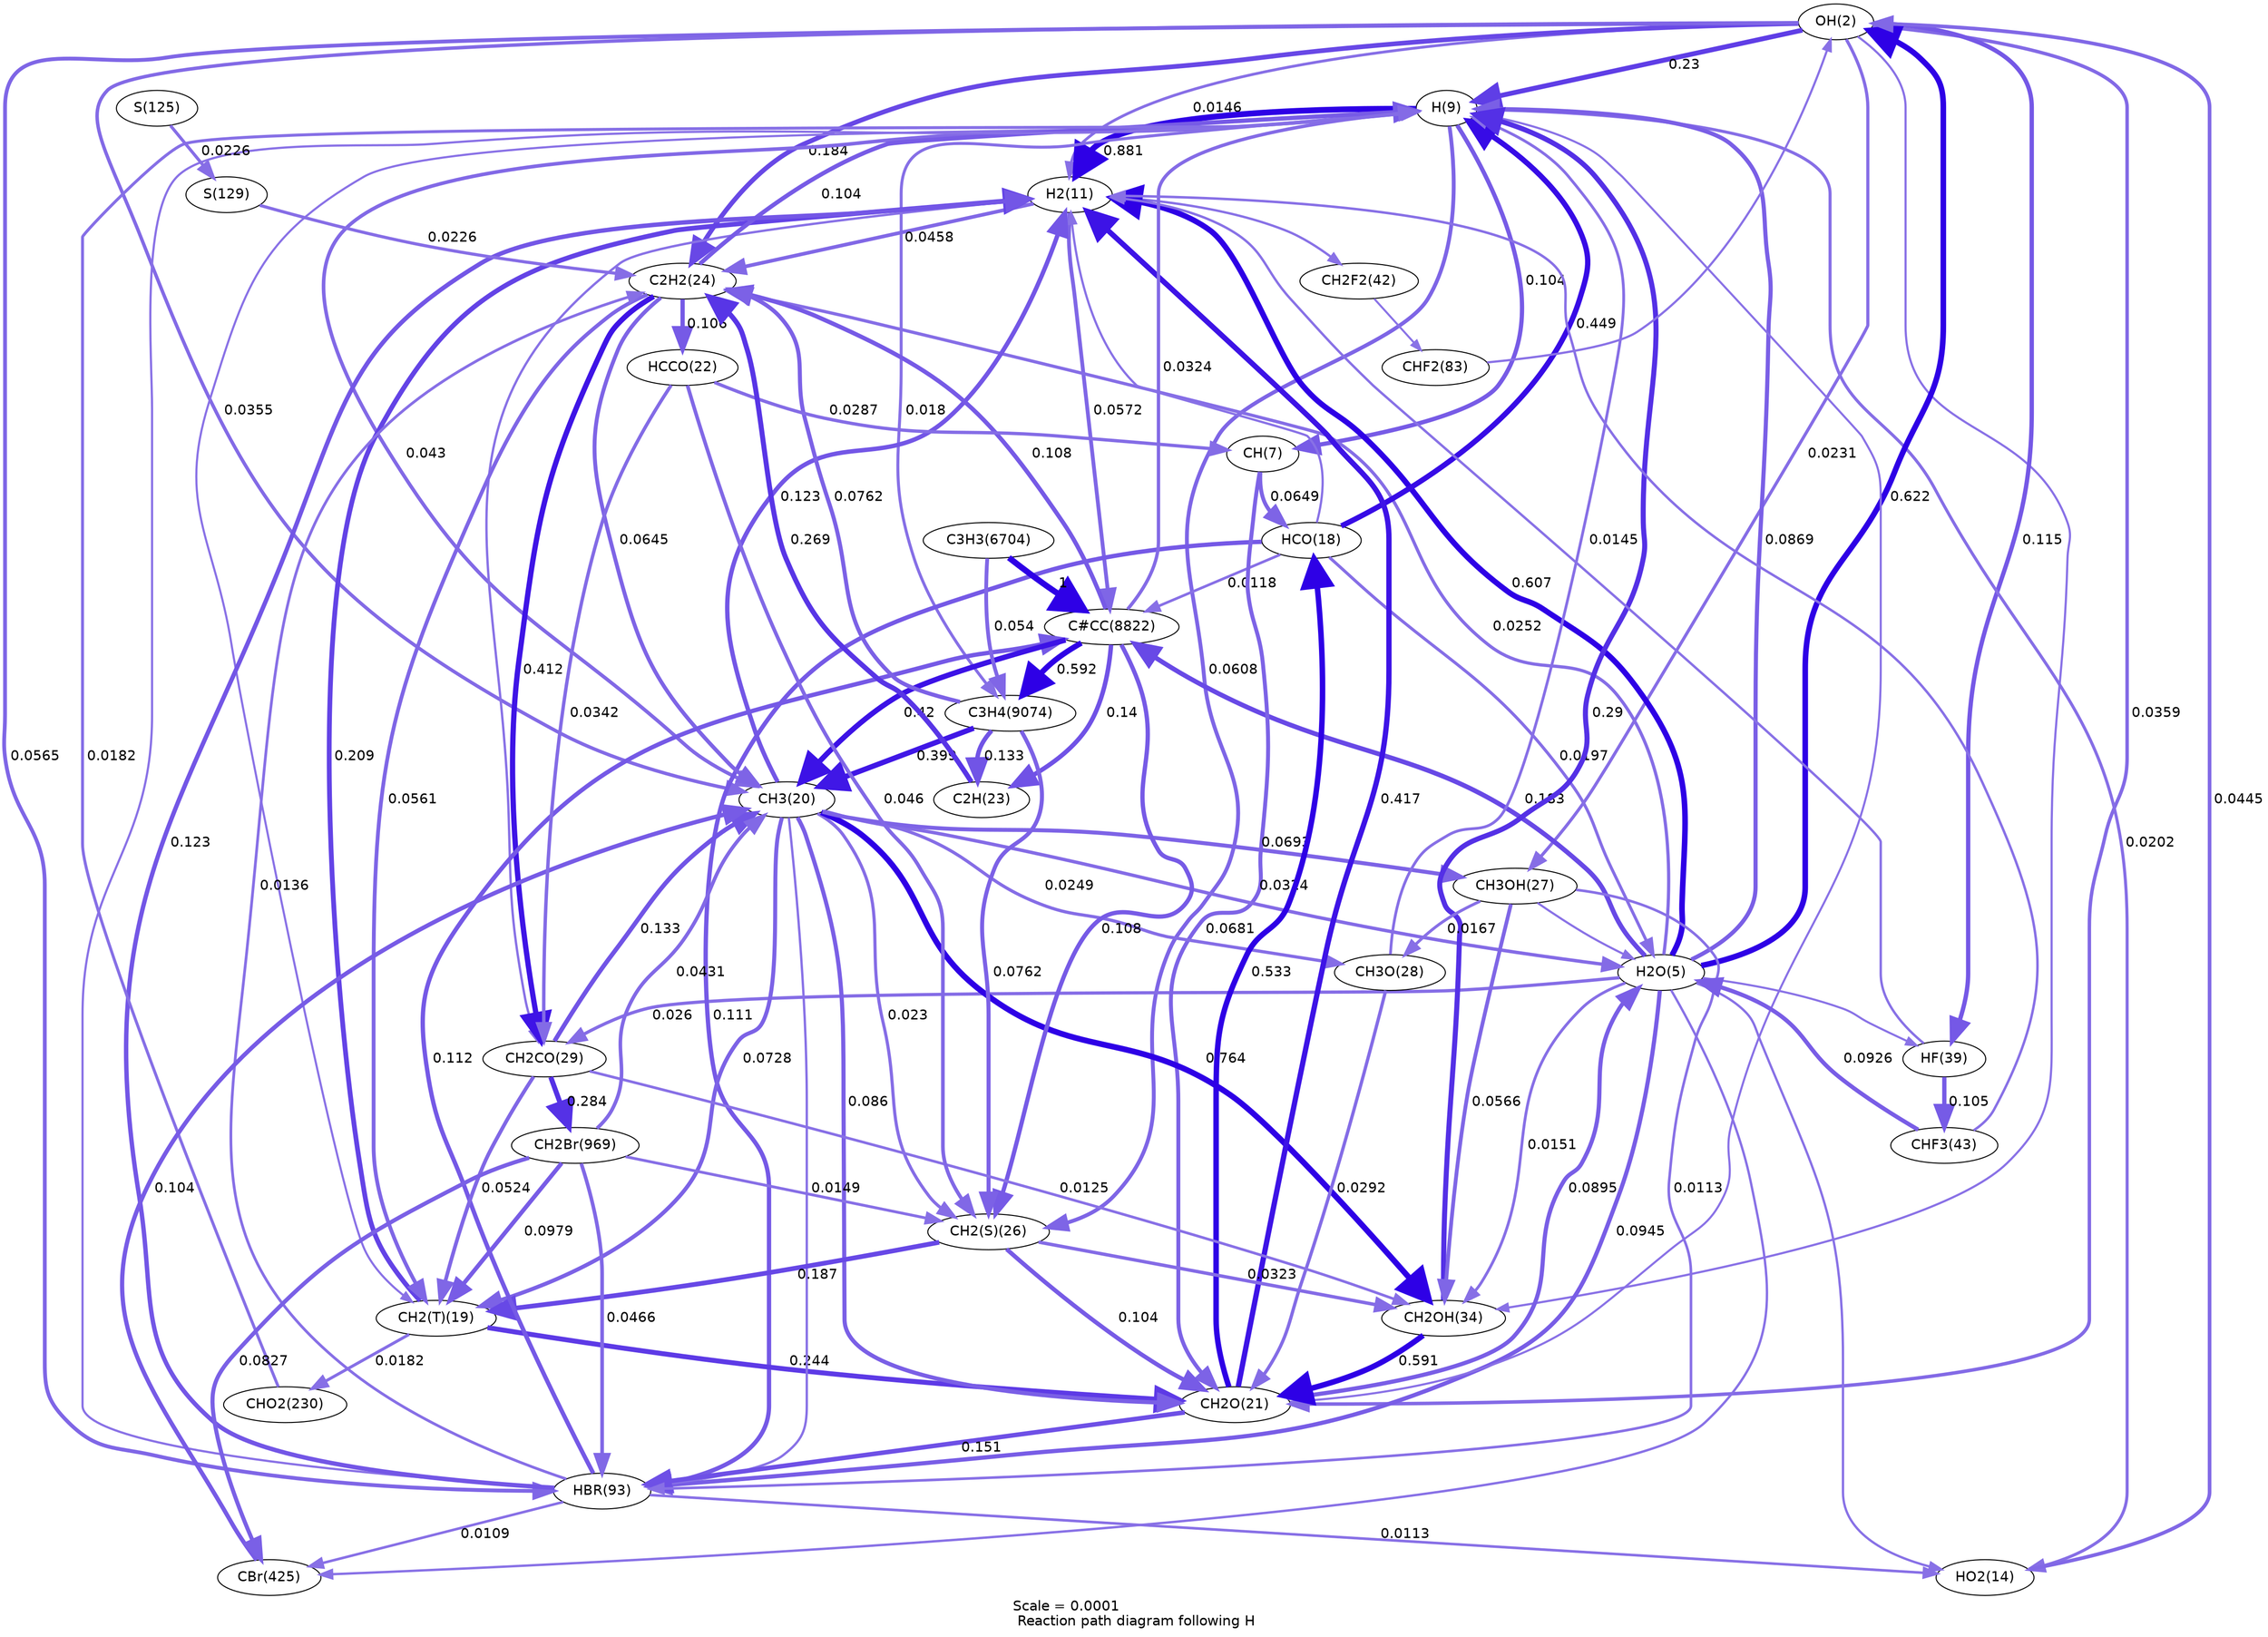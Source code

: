 digraph reaction_paths {
center=1;
s3 -> s10[fontname="Helvetica", penwidth=4.89, arrowsize=2.45, color="0.7, 0.73, 0.9"
, label=" 0.23"];
s10 -> s12[fontname="Helvetica", penwidth=5.9, arrowsize=2.95, color="0.7, 1.38, 0.9"
, label=" 0.881"];
s6 -> s10[fontname="Helvetica", penwidth=4.16, arrowsize=2.08, color="0.7, 0.587, 0.9"
, label=" 0.0869"];
s10 -> s15[fontname="Helvetica", penwidth=3.05, arrowsize=1.53, color="0.7, 0.52, 0.9"
, label=" 0.0202"];
s19 -> s10[fontname="Helvetica", penwidth=5.4, arrowsize=2.7, color="0.7, 0.949, 0.9"
, label=" 0.449"];
s10 -> s8[fontname="Helvetica", penwidth=4.29, arrowsize=2.15, color="0.7, 0.604, 0.9"
, label=" 0.104"];
s10 -> s20[fontname="Helvetica", penwidth=2.11, arrowsize=1.05, color="0.7, 0.506, 0.9"
];
s10 -> s21[fontname="Helvetica", penwidth=3.62, arrowsize=1.81, color="0.7, 0.543, 0.9"
, label=" 0.043"];
s22 -> s10[fontname="Helvetica", penwidth=2.08, arrowsize=1.04, color="0.7, 0.506, 0.9"
];
s25 -> s10[fontname="Helvetica", penwidth=4.29, arrowsize=2.15, color="0.7, 0.604, 0.9"
, label=" 0.104"];
s10 -> s27[fontname="Helvetica", penwidth=3.89, arrowsize=1.94, color="0.7, 0.561, 0.9"
, label=" 0.0608"];
s29 -> s10[fontname="Helvetica", penwidth=2.8, arrowsize=1.4, color="0.7, 0.514, 0.9"
, label=" 0.0145"];
s35 -> s10[fontname="Helvetica", penwidth=5.07, arrowsize=2.53, color="0.7, 0.79, 0.9"
, label=" 0.29"];
s52 -> s10[fontname="Helvetica", penwidth=2.18, arrowsize=1.09, color="0.7, 0.506, 0.9"
];
s74 -> s10[fontname="Helvetica", penwidth=2.97, arrowsize=1.49, color="0.7, 0.518, 0.9"
, label=" 0.0182"];
s133 -> s10[fontname="Helvetica", penwidth=3.41, arrowsize=1.71, color="0.7, 0.532, 0.9"
, label=" 0.0324"];
s10 -> s135[fontname="Helvetica", penwidth=2.97, arrowsize=1.48, color="0.7, 0.518, 0.9"
, label=" 0.018"];
s3 -> s12[fontname="Helvetica", penwidth=2.81, arrowsize=1.4, color="0.7, 0.515, 0.9"
, label=" 0.0146"];
s6 -> s3[fontname="Helvetica", penwidth=5.64, arrowsize=2.82, color="0.7, 1.12, 0.9"
, label=" 0.622"];
s15 -> s3[fontname="Helvetica", penwidth=3.65, arrowsize=1.83, color="0.7, 0.545, 0.9"
, label=" 0.0445"];
s3 -> s21[fontname="Helvetica", penwidth=3.48, arrowsize=1.74, color="0.7, 0.536, 0.9"
, label=" 0.0355"];
s3 -> s22[fontname="Helvetica", penwidth=3.49, arrowsize=1.74, color="0.7, 0.536, 0.9"
, label=" 0.0359"];
s3 -> s25[fontname="Helvetica", penwidth=4.72, arrowsize=2.36, color="0.7, 0.684, 0.9"
, label=" 0.184"];
s3 -> s35[fontname="Helvetica", penwidth=2.15, arrowsize=1.08, color="0.7, 0.506, 0.9"
];
s3 -> s28[fontname="Helvetica", penwidth=3.15, arrowsize=1.58, color="0.7, 0.523, 0.9"
, label=" 0.0231"];
s3 -> s52[fontname="Helvetica", penwidth=3.83, arrowsize=1.92, color="0.7, 0.557, 0.9"
, label=" 0.0565"];
s3 -> s40[fontname="Helvetica", penwidth=4.37, arrowsize=2.18, color="0.7, 0.615, 0.9"
, label=" 0.115"];
s49 -> s3[fontname="Helvetica", penwidth=2.2, arrowsize=1.1, color="0.7, 0.506, 0.9"
];
s6 -> s12[fontname="Helvetica", penwidth=5.62, arrowsize=2.81, color="0.7, 1.11, 0.9"
, label=" 0.607"];
s19 -> s12[fontname="Helvetica", penwidth=2.23, arrowsize=1.12, color="0.7, 0.507, 0.9"
];
s20 -> s12[fontname="Helvetica", penwidth=4.82, arrowsize=2.41, color="0.7, 0.709, 0.9"
, label=" 0.209"];
s21 -> s12[fontname="Helvetica", penwidth=4.42, arrowsize=2.21, color="0.7, 0.623, 0.9"
, label=" 0.123"];
s22 -> s12[fontname="Helvetica", penwidth=5.34, arrowsize=2.67, color="0.7, 0.917, 0.9"
, label=" 0.417"];
s12 -> s25[fontname="Helvetica", penwidth=3.67, arrowsize=1.84, color="0.7, 0.546, 0.9"
, label=" 0.0458"];
s12 -> s30[fontname="Helvetica", penwidth=2.35, arrowsize=1.18, color="0.7, 0.508, 0.9"
];
s52 -> s12[fontname="Helvetica", penwidth=4.42, arrowsize=2.21, color="0.7, 0.623, 0.9"
, label=" 0.123"];
s43 -> s12[fontname="Helvetica", penwidth=2.5, arrowsize=1.25, color="0.7, 0.51, 0.9"
];
s40 -> s12[fontname="Helvetica", penwidth=2.43, arrowsize=1.22, color="0.7, 0.509, 0.9"
];
s12 -> s42[fontname="Helvetica", penwidth=2.36, arrowsize=1.18, color="0.7, 0.508, 0.9"
];
s12 -> s133[fontname="Helvetica", penwidth=3.84, arrowsize=1.92, color="0.7, 0.557, 0.9"
, label=" 0.0572"];
s6 -> s15[fontname="Helvetica", penwidth=2.34, arrowsize=1.17, color="0.7, 0.508, 0.9"
];
s19 -> s6[fontname="Helvetica", penwidth=3.04, arrowsize=1.52, color="0.7, 0.52, 0.9"
, label=" 0.0197"];
s21 -> s6[fontname="Helvetica", penwidth=3.41, arrowsize=1.71, color="0.7, 0.532, 0.9"
, label=" 0.0324"];
s22 -> s6[fontname="Helvetica", penwidth=4.18, arrowsize=2.09, color="0.7, 0.59, 0.9"
, label=" 0.0895"];
s6 -> s25[fontname="Helvetica", penwidth=3.22, arrowsize=1.61, color="0.7, 0.525, 0.9"
, label=" 0.0252"];
s6 -> s30[fontname="Helvetica", penwidth=3.25, arrowsize=1.62, color="0.7, 0.526, 0.9"
, label=" 0.026"];
s6 -> s35[fontname="Helvetica", penwidth=2.83, arrowsize=1.42, color="0.7, 0.515, 0.9"
, label=" 0.0151"];
s28 -> s6[fontname="Helvetica", penwidth=2.12, arrowsize=1.06, color="0.7, 0.506, 0.9"
];
s6 -> s52[fontname="Helvetica", penwidth=4.22, arrowsize=2.11, color="0.7, 0.595, 0.9"
, label=" 0.0945"];
s43 -> s6[fontname="Helvetica", penwidth=4.2, arrowsize=2.1, color="0.7, 0.593, 0.9"
, label=" 0.0926"];
s6 -> s78[fontname="Helvetica", penwidth=2.37, arrowsize=1.18, color="0.7, 0.508, 0.9"
];
s6 -> s40[fontname="Helvetica", penwidth=2.07, arrowsize=1.03, color="0.7, 0.505, 0.9"
];
s6 -> s133[fontname="Helvetica", penwidth=4.72, arrowsize=2.36, color="0.7, 0.683, 0.9"
, label=" 0.183"];
s52 -> s15[fontname="Helvetica", penwidth=2.62, arrowsize=1.31, color="0.7, 0.511, 0.9"
, label=" 0.0113"];
s8 -> s19[fontname="Helvetica", penwidth=3.94, arrowsize=1.97, color="0.7, 0.565, 0.9"
, label=" 0.0649"];
s22 -> s19[fontname="Helvetica", penwidth=5.53, arrowsize=2.76, color="0.7, 1.03, 0.9"
, label=" 0.533"];
s19 -> s52[fontname="Helvetica", penwidth=4.34, arrowsize=2.17, color="0.7, 0.611, 0.9"
, label=" 0.111"];
s19 -> s133[fontname="Helvetica", penwidth=2.65, arrowsize=1.32, color="0.7, 0.512, 0.9"
, label=" 0.0118"];
s8 -> s22[fontname="Helvetica", penwidth=3.97, arrowsize=1.99, color="0.7, 0.568, 0.9"
, label=" 0.0681"];
s23 -> s8[fontname="Helvetica", penwidth=3.32, arrowsize=1.66, color="0.7, 0.529, 0.9"
, label=" 0.0287"];
s21 -> s20[fontname="Helvetica", penwidth=4.02, arrowsize=2.01, color="0.7, 0.573, 0.9"
, label=" 0.0728"];
s20 -> s22[fontname="Helvetica", penwidth=4.93, arrowsize=2.47, color="0.7, 0.744, 0.9"
, label=" 0.244"];
s25 -> s20[fontname="Helvetica", penwidth=3.83, arrowsize=1.91, color="0.7, 0.556, 0.9"
, label=" 0.0561"];
s27 -> s20[fontname="Helvetica", penwidth=4.73, arrowsize=2.37, color="0.7, 0.687, 0.9"
, label=" 0.187"];
s30 -> s20[fontname="Helvetica", penwidth=3.77, arrowsize=1.89, color="0.7, 0.552, 0.9"
, label=" 0.0524"];
s94 -> s20[fontname="Helvetica", penwidth=4.25, arrowsize=2.12, color="0.7, 0.598, 0.9"
, label=" 0.0979"];
s20 -> s74[fontname="Helvetica", penwidth=2.97, arrowsize=1.49, color="0.7, 0.518, 0.9"
, label=" 0.0182"];
s21 -> s22[fontname="Helvetica", penwidth=4.15, arrowsize=2.07, color="0.7, 0.586, 0.9"
, label=" 0.086"];
s25 -> s21[fontname="Helvetica", penwidth=3.93, arrowsize=1.97, color="0.7, 0.564, 0.9"
, label=" 0.0645"];
s21 -> s27[fontname="Helvetica", penwidth=3.15, arrowsize=1.58, color="0.7, 0.523, 0.9"
, label=" 0.023"];
s21 -> s29[fontname="Helvetica", penwidth=3.21, arrowsize=1.61, color="0.7, 0.525, 0.9"
, label=" 0.0249"];
s30 -> s21[fontname="Helvetica", penwidth=4.48, arrowsize=2.24, color="0.7, 0.633, 0.9"
, label=" 0.133"];
s21 -> s35[fontname="Helvetica", penwidth=5.8, arrowsize=2.9, color="0.7, 1.26, 0.9"
, label=" 0.764"];
s21 -> s28[fontname="Helvetica", penwidth=3.99, arrowsize=1.99, color="0.7, 0.569, 0.9"
, label=" 0.0693"];
s21 -> s52[fontname="Helvetica", penwidth=2.35, arrowsize=1.17, color="0.7, 0.508, 0.9"
];
s78 -> s21[fontname="Helvetica", penwidth=4.29, arrowsize=2.15, color="0.7, 0.604, 0.9"
, label=" 0.104"];
s94 -> s21[fontname="Helvetica", penwidth=3.63, arrowsize=1.81, color="0.7, 0.543, 0.9"
, label=" 0.0431"];
s133 -> s21[fontname="Helvetica", penwidth=5.35, arrowsize=2.67, color="0.7, 0.92, 0.9"
, label=" 0.42"];
s135 -> s21[fontname="Helvetica", penwidth=5.31, arrowsize=2.65, color="0.7, 0.899, 0.9"
, label=" 0.399"];
s27 -> s22[fontname="Helvetica", penwidth=4.29, arrowsize=2.15, color="0.7, 0.604, 0.9"
, label=" 0.104"];
s29 -> s22[fontname="Helvetica", penwidth=3.33, arrowsize=1.67, color="0.7, 0.529, 0.9"
, label=" 0.0292"];
s35 -> s22[fontname="Helvetica", penwidth=5.6, arrowsize=2.8, color="0.7, 1.09, 0.9"
, label=" 0.591"];
s22 -> s52[fontname="Helvetica", penwidth=4.57, arrowsize=2.29, color="0.7, 0.651, 0.9"
, label=" 0.151"];
s25 -> s23[fontname="Helvetica", penwidth=4.3, arrowsize=2.15, color="0.7, 0.606, 0.9"
, label=" 0.106"];
s23 -> s27[fontname="Helvetica", penwidth=3.68, arrowsize=1.84, color="0.7, 0.546, 0.9"
, label=" 0.046"];
s23 -> s30[fontname="Helvetica", penwidth=3.45, arrowsize=1.73, color="0.7, 0.534, 0.9"
, label=" 0.0342"];
s24 -> s25[fontname="Helvetica", penwidth=5.01, arrowsize=2.5, color="0.7, 0.769, 0.9"
, label=" 0.269"];
s133 -> s24[fontname="Helvetica", penwidth=4.52, arrowsize=2.26, color="0.7, 0.64, 0.9"
, label=" 0.14"];
s135 -> s24[fontname="Helvetica", penwidth=4.48, arrowsize=2.24, color="0.7, 0.633, 0.9"
, label=" 0.133"];
s25 -> s30[fontname="Helvetica", penwidth=5.33, arrowsize=2.67, color="0.7, 0.912, 0.9"
, label=" 0.412"];
s52 -> s25[fontname="Helvetica", penwidth=2.76, arrowsize=1.38, color="0.7, 0.514, 0.9"
, label=" 0.0136"];
s56 -> s25[fontname="Helvetica", penwidth=3.14, arrowsize=1.57, color="0.7, 0.523, 0.9"
, label=" 0.0226"];
s133 -> s25[fontname="Helvetica", penwidth=4.32, arrowsize=2.16, color="0.7, 0.608, 0.9"
, label=" 0.108"];
s135 -> s25[fontname="Helvetica", penwidth=4.06, arrowsize=2.03, color="0.7, 0.576, 0.9"
, label=" 0.0762"];
s27 -> s35[fontname="Helvetica", penwidth=3.41, arrowsize=1.7, color="0.7, 0.532, 0.9"
, label=" 0.0323"];
s94 -> s27[fontname="Helvetica", penwidth=2.83, arrowsize=1.41, color="0.7, 0.515, 0.9"
, label=" 0.0149"];
s133 -> s27[fontname="Helvetica", penwidth=4.32, arrowsize=2.16, color="0.7, 0.608, 0.9"
, label=" 0.108"];
s135 -> s27[fontname="Helvetica", penwidth=4.06, arrowsize=2.03, color="0.7, 0.576, 0.9"
, label=" 0.0762"];
s28 -> s29[fontname="Helvetica", penwidth=2.91, arrowsize=1.46, color="0.7, 0.517, 0.9"
, label=" 0.0167"];
s30 -> s35[fontname="Helvetica", penwidth=2.69, arrowsize=1.34, color="0.7, 0.512, 0.9"
, label=" 0.0125"];
s30 -> s94[fontname="Helvetica", penwidth=5.05, arrowsize=2.53, color="0.7, 0.784, 0.9"
, label=" 0.284"];
s28 -> s35[fontname="Helvetica", penwidth=3.83, arrowsize=1.92, color="0.7, 0.557, 0.9"
, label=" 0.0566"];
s28 -> s52[fontname="Helvetica", penwidth=2.61, arrowsize=1.31, color="0.7, 0.511, 0.9"
, label=" 0.0113"];
s52 -> s78[fontname="Helvetica", penwidth=2.59, arrowsize=1.3, color="0.7, 0.511, 0.9"
, label=" 0.0109"];
s94 -> s52[fontname="Helvetica", penwidth=3.68, arrowsize=1.84, color="0.7, 0.547, 0.9"
, label=" 0.0466"];
s52 -> s133[fontname="Helvetica", penwidth=4.35, arrowsize=2.17, color="0.7, 0.612, 0.9"
, label=" 0.112"];
s54 -> s56[fontname="Helvetica", penwidth=3.14, arrowsize=1.57, color="0.7, 0.523, 0.9"
, label=" 0.0226"];
s40 -> s43[fontname="Helvetica", penwidth=4.3, arrowsize=2.15, color="0.7, 0.605, 0.9"
, label=" 0.105"];
s94 -> s78[fontname="Helvetica", penwidth=4.12, arrowsize=2.06, color="0.7, 0.583, 0.9"
, label=" 0.0827"];
s42 -> s49[fontname="Helvetica", penwidth=2, arrowsize=1, color="0.7, 0.505, 0.9"
];
s133 -> s135[fontname="Helvetica", penwidth=5.6, arrowsize=2.8, color="0.7, 1.09, 0.9"
, label=" 0.592"];
s130 -> s133[fontname="Helvetica", penwidth=6, arrowsize=3, color="0.7, 1.5, 0.9"
, label=" 1"];
s130 -> s135[fontname="Helvetica", penwidth=3.8, arrowsize=1.9, color="0.7, 0.554, 0.9"
, label=" 0.054"];
s3 [ fontname="Helvetica", label="OH(2)"];
s6 [ fontname="Helvetica", label="H2O(5)"];
s8 [ fontname="Helvetica", label="CH(7)"];
s10 [ fontname="Helvetica", label="H(9)"];
s12 [ fontname="Helvetica", label="H2(11)"];
s15 [ fontname="Helvetica", label="HO2(14)"];
s19 [ fontname="Helvetica", label="HCO(18)"];
s20 [ fontname="Helvetica", label="CH2(T)(19)"];
s21 [ fontname="Helvetica", label="CH3(20)"];
s22 [ fontname="Helvetica", label="CH2O(21)"];
s23 [ fontname="Helvetica", label="HCCO(22)"];
s24 [ fontname="Helvetica", label="C2H(23)"];
s25 [ fontname="Helvetica", label="C2H2(24)"];
s27 [ fontname="Helvetica", label="CH2(S)(26)"];
s28 [ fontname="Helvetica", label="CH3OH(27)"];
s29 [ fontname="Helvetica", label="CH3O(28)"];
s30 [ fontname="Helvetica", label="CH2CO(29)"];
s35 [ fontname="Helvetica", label="CH2OH(34)"];
s40 [ fontname="Helvetica", label="HF(39)"];
s42 [ fontname="Helvetica", label="CH2F2(42)"];
s43 [ fontname="Helvetica", label="CHF3(43)"];
s49 [ fontname="Helvetica", label="CHF2(83)"];
s52 [ fontname="Helvetica", label="HBR(93)"];
s54 [ fontname="Helvetica", label="S(125)"];
s56 [ fontname="Helvetica", label="S(129)"];
s74 [ fontname="Helvetica", label="CHO2(230)"];
s78 [ fontname="Helvetica", label="CBr(425)"];
s94 [ fontname="Helvetica", label="CH2Br(969)"];
s130 [ fontname="Helvetica", label="C3H3(6704)"];
s133 [ fontname="Helvetica", label="C#CC(8822)"];
s135 [ fontname="Helvetica", label="C3H4(9074)"];
 label = "Scale = 0.0001\l Reaction path diagram following H";
 fontname = "Helvetica";
}
